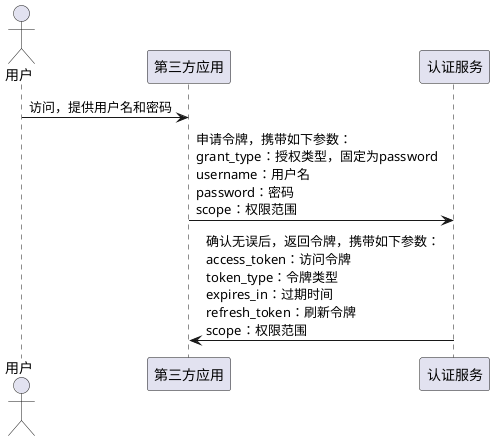 @startuml

actor 用户 order 10
participant 第三方应用 order 30
participant 认证服务 order 40

用户 -> 第三方应用: 访问，提供用户名和密码
第三方应用 -> 认证服务: 申请令牌，携带如下参数：\ngrant_type：授权类型，固定为password\nusername：用户名\npassword：密码\nscope：权限范围
认证服务 -> 第三方应用: 确认无误后，返回令牌，携带如下参数：\naccess_token：访问令牌\ntoken_type：令牌类型\nexpires_in：过期时间\nrefresh_token：刷新令牌\nscope：权限范围

@enduml
